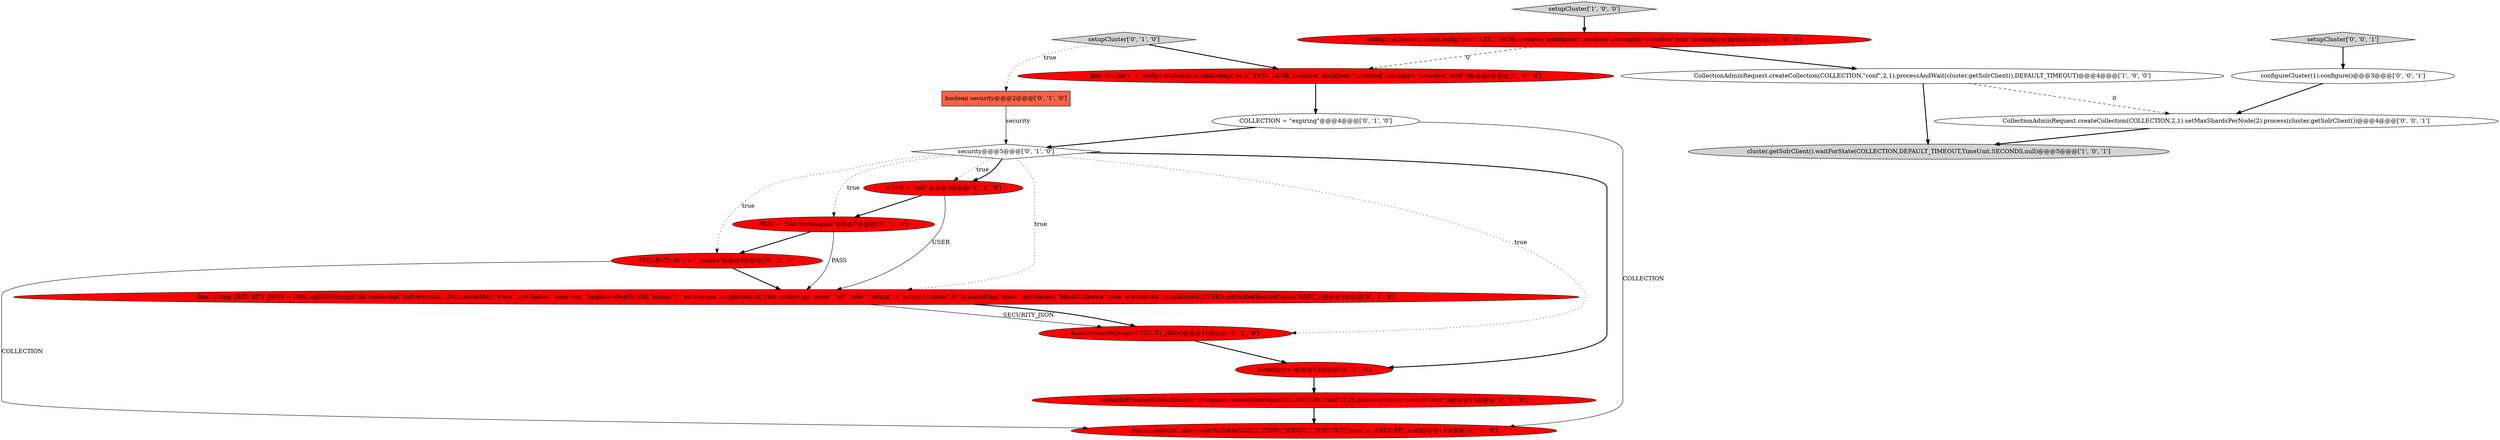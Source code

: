 digraph {
19 [style = filled, label = "setupCluster['0', '0', '1']", fillcolor = lightgray, shape = diamond image = "AAA0AAABBB3BBB"];
4 [style = filled, label = "USER = \"solr\"@@@6@@@['0', '1', '0']", fillcolor = red, shape = ellipse image = "AAA1AAABBB2BBB"];
9 [style = filled, label = "cluster.getSolrClient().waitForState(COLLECTION,DEFAULT_TIMEOUT,TimeUnit.SECONDS,null)@@@14@@@['0', '1', '0']", fillcolor = red, shape = ellipse image = "AAA1AAABBB2BBB"];
2 [style = filled, label = "setupCluster['1', '0', '0']", fillcolor = lightgray, shape = diamond image = "AAA0AAABBB1BBB"];
11 [style = filled, label = "setAuthIfNeeded(CollectionAdminRequest.createCollection(COLLECTION,\"conf\",2,2)).process(cluster.getSolrClient())@@@13@@@['0', '1', '0']", fillcolor = red, shape = ellipse image = "AAA1AAABBB2BBB"];
3 [style = filled, label = "cluster.getSolrClient().waitForState(COLLECTION,DEFAULT_TIMEOUT,TimeUnit.SECONDS,null)@@@5@@@['1', '0', '1']", fillcolor = lightgray, shape = ellipse image = "AAA0AAABBB1BBB"];
17 [style = filled, label = "configureCluster(1).configure()@@@3@@@['0', '0', '1']", fillcolor = white, shape = ellipse image = "AAA0AAABBB3BBB"];
8 [style = filled, label = "security@@@5@@@['0', '1', '0']", fillcolor = white, shape = diamond image = "AAA0AAABBB2BBB"];
0 [style = filled, label = "configureCluster(2).addConfig(\"conf\",TEST_PATH().resolve(\"configsets\").resolve(\"doc-expiry\").resolve(\"conf\")).configure()@@@3@@@['1', '0', '0']", fillcolor = red, shape = ellipse image = "AAA1AAABBB1BBB"];
13 [style = filled, label = "boolean security@@@2@@@['0', '1', '0']", fillcolor = tomato, shape = box image = "AAA1AAABBB2BBB"];
5 [style = filled, label = "final Builder b = configureCluster(4).addConfig(\"conf\",TEST_PATH().resolve(\"configsets\").resolve(\"doc-expiry\").resolve(\"conf\"))@@@3@@@['0', '1', '0']", fillcolor = red, shape = ellipse image = "AAA1AAABBB2BBB"];
6 [style = filled, label = "final String SECURITY_JSON = Utils.toJSONString(Utils.makeMap(\"authorization\",Utils.makeMap(\"class\",.getName(),\"user-role\",singletonMap(USER,\"admin\"),\"permissions\",singletonList(Utils.makeMap(\"name\",\"all\",\"role\",\"admin\"))),\"authentication\",Utils.makeMap(\"class\",.getName(),\"blockUnknown\",true,\"credentials\",singletonMap(USER,getSaltedHashedValue(PASS)))))@@@9@@@['0', '1', '0']", fillcolor = red, shape = ellipse image = "AAA1AAABBB2BBB"];
10 [style = filled, label = "COLLECTION += \"_secure\"@@@8@@@['0', '1', '0']", fillcolor = red, shape = ellipse image = "AAA1AAABBB2BBB"];
15 [style = filled, label = "b.configure()@@@12@@@['0', '1', '0']", fillcolor = red, shape = ellipse image = "AAA1AAABBB2BBB"];
16 [style = filled, label = "setupCluster['0', '1', '0']", fillcolor = lightgray, shape = diamond image = "AAA0AAABBB2BBB"];
12 [style = filled, label = "PASS = \"SolrRocksAgain\"@@@7@@@['0', '1', '0']", fillcolor = red, shape = ellipse image = "AAA1AAABBB2BBB"];
7 [style = filled, label = "b.withSecurityJson(SECURITY_JSON)@@@10@@@['0', '1', '0']", fillcolor = red, shape = ellipse image = "AAA1AAABBB2BBB"];
14 [style = filled, label = "COLLECTION = \"expiring\"@@@4@@@['0', '1', '0']", fillcolor = white, shape = ellipse image = "AAA0AAABBB2BBB"];
18 [style = filled, label = "CollectionAdminRequest.createCollection(COLLECTION,2,1).setMaxShardsPerNode(2).process(cluster.getSolrClient())@@@4@@@['0', '0', '1']", fillcolor = white, shape = ellipse image = "AAA0AAABBB3BBB"];
1 [style = filled, label = "CollectionAdminRequest.createCollection(COLLECTION,\"conf\",2,1).processAndWait(cluster.getSolrClient(),DEFAULT_TIMEOUT)@@@4@@@['1', '0', '0']", fillcolor = white, shape = ellipse image = "AAA0AAABBB1BBB"];
18->3 [style = bold, label=""];
14->9 [style = solid, label="COLLECTION"];
8->15 [style = bold, label=""];
0->5 [style = dashed, label="0"];
16->13 [style = dotted, label="true"];
13->8 [style = solid, label="security"];
1->3 [style = bold, label=""];
8->7 [style = dotted, label="true"];
1->18 [style = dashed, label="0"];
19->17 [style = bold, label=""];
5->14 [style = bold, label=""];
8->10 [style = dotted, label="true"];
11->9 [style = bold, label=""];
10->6 [style = bold, label=""];
8->4 [style = dotted, label="true"];
2->0 [style = bold, label=""];
12->10 [style = bold, label=""];
8->12 [style = dotted, label="true"];
15->11 [style = bold, label=""];
8->6 [style = dotted, label="true"];
0->1 [style = bold, label=""];
12->6 [style = solid, label="PASS"];
16->5 [style = bold, label=""];
4->12 [style = bold, label=""];
7->15 [style = bold, label=""];
6->7 [style = solid, label="SECURITY_JSON"];
14->8 [style = bold, label=""];
4->6 [style = solid, label="USER"];
8->4 [style = bold, label=""];
6->7 [style = bold, label=""];
17->18 [style = bold, label=""];
10->9 [style = solid, label="COLLECTION"];
}
